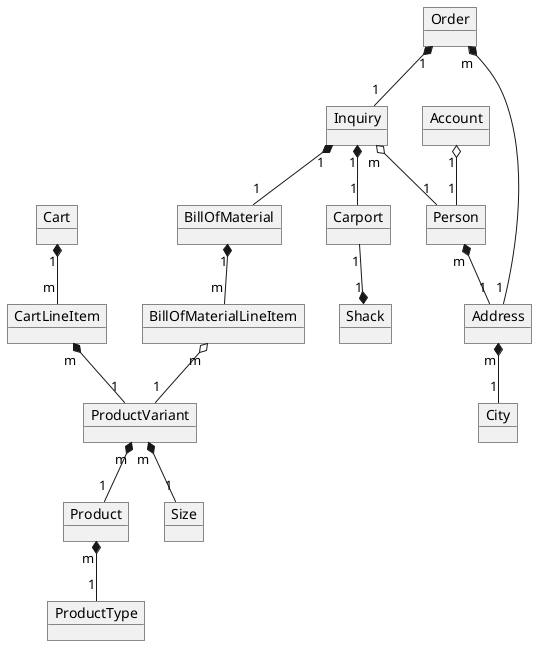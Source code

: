 @startuml
'https://plantuml.com/object-diagram

object Cart
object CartLineItem
object City
object Address
object Account
object Person
object Order
object Inquiry
object Carport
object Shack
object BillOfMaterial
object BillOfMaterialLineItem
object Product
object ProductVariant
object ProductType
object Size


ProductVariant "m"*--"1" Product
ProductVariant "m" *--"1" Size
Product "m"*--"1" ProductType

Account "1" o-- "1" Person
Person "m"*--"1" Address
Address "m"*--"1" City

Inquiry "1" *-- "1" Carport
Inquiry "1" *-- "1" BillOfMaterial
Inquiry "m" o-- "1" Person
BillOfMaterial "1" *-- "m" BillOfMaterialLineItem
BillOfMaterialLineItem "m" o-- "1" ProductVariant
Carport "1" --* "1" Shack

Order "m" *-- "1" Address
Order "1" *-- "1" Inquiry

Cart "1" *-- "m" CartLineItem
CartLineItem "m" *-- "1" ProductVariant


@enduml
